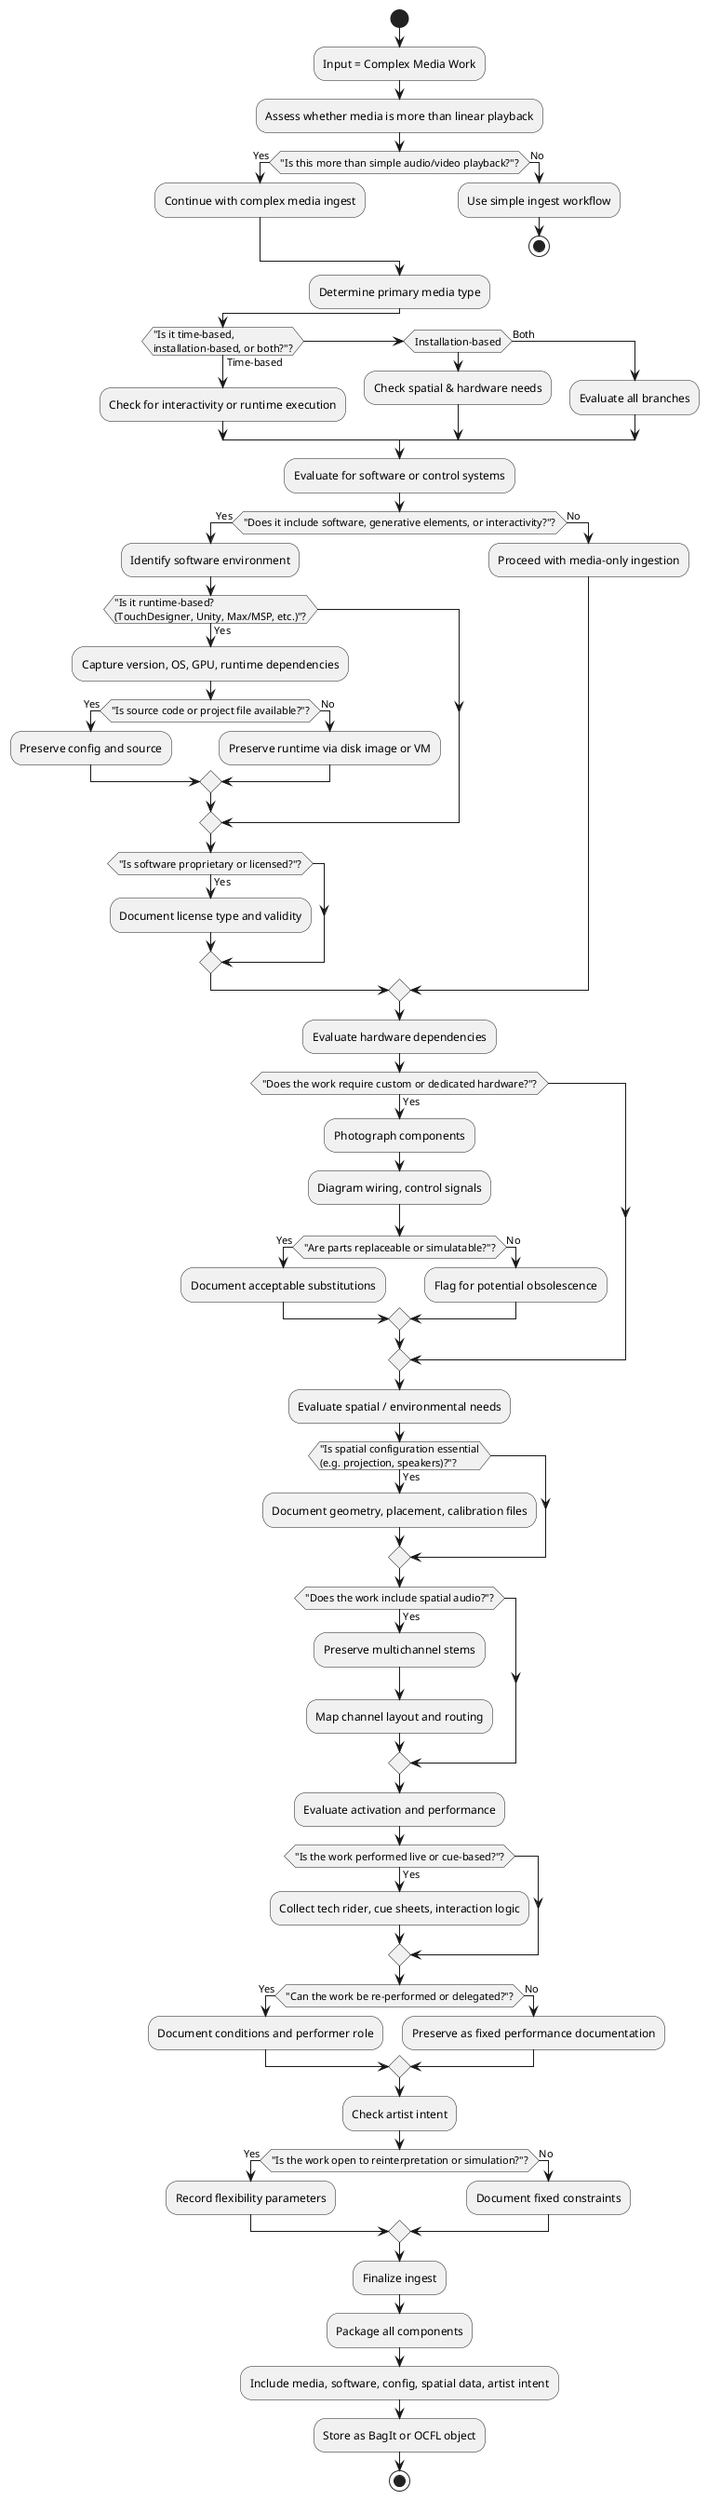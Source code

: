 complex_media_ingest_decision_tree

@startuml
skinparam monochrome true
start

:Input = Complex Media Work;
:Assess whether media is more than linear playback;

if ("Is this more than simple audio/video playback?"?) then (Yes)
  :Continue with complex media ingest;
else (No)
  :Use simple ingest workflow;
  stop
endif

:Determine primary media type;

if ("Is it time-based,\ninstallation-based, or both?"?) then (Time-based)
  :Check for interactivity or runtime execution;
elseif (Installation-based)
  :Check spatial & hardware needs;
else (Both)
  :Evaluate all branches;
endif

:Evaluate for software or control systems;

if ("Does it include software, generative elements, or interactivity?"?) then (Yes)
  :Identify software environment;

  if ("Is it runtime-based?\n(TouchDesigner, Unity, Max/MSP, etc.)"?) then (Yes)
    :Capture version, OS, GPU, runtime dependencies;
    if ("Is source code or project file available?"?) then (Yes)
      :Preserve config and source;
    else (No)
      :Preserve runtime via disk image or VM;
    endif
  endif

  if ("Is software proprietary or licensed?"?) then (Yes)
    :Document license type and validity;
  endif

else (No)
  :Proceed with media-only ingestion;
endif

:Evaluate hardware dependencies;

if ("Does the work require custom or dedicated hardware?"?) then (Yes)
  :Photograph components;
  :Diagram wiring, control signals;
  if ("Are parts replaceable or simulatable?"?) then (Yes)
    :Document acceptable substitutions;
  else (No)
    :Flag for potential obsolescence;
  endif
endif

:Evaluate spatial / environmental needs;

if ("Is spatial configuration essential\n(e.g. projection, speakers)?"?) then (Yes)
  :Document geometry, placement, calibration files;
endif

if ("Does the work include spatial audio?"?) then (Yes)
  :Preserve multichannel stems;
  :Map channel layout and routing;
endif

:Evaluate activation and performance;

if ("Is the work performed live or cue-based?"?) then (Yes)
  :Collect tech rider, cue sheets, interaction logic;
endif

if ("Can the work be re-performed or delegated?"?) then (Yes)
  :Document conditions and performer role;
else (No)
  :Preserve as fixed performance documentation;
endif

:Check artist intent;

if ("Is the work open to reinterpretation or simulation?"?) then (Yes)
  :Record flexibility parameters;
else (No)
  :Document fixed constraints;
endif

:Finalize ingest;

:Package all components;
:Include media, software, config, spatial data, artist intent;
:Store as BagIt or OCFL object;
stop
@enduml
